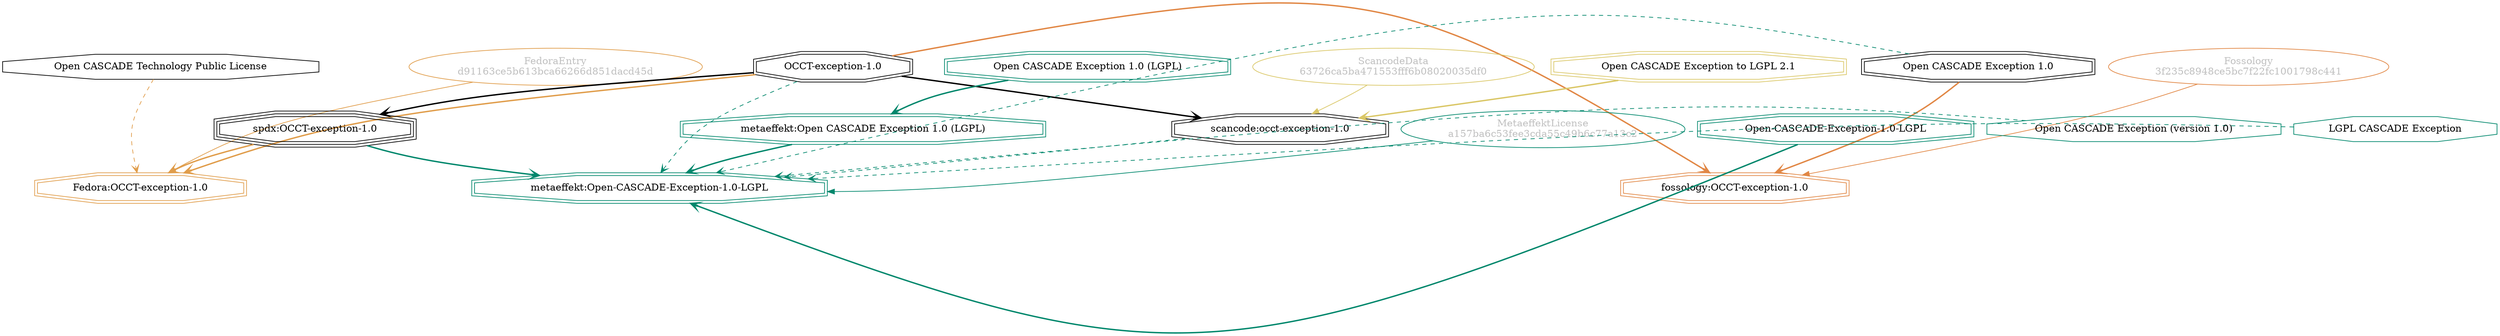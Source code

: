 strict digraph {
    node [shape=box];
    graph [splines=curved];
    3220 [label="Open CASCADE Technology Public License"
         ,shape=octagon];
    8221 [label="FedoraEntry\nd91163ce5b613bca66266d851dacd45d"
         ,fontcolor=gray
         ,color="#e09d4b"
         ,fillcolor="beige;1"
         ,shape=ellipse];
    8222 [label="Fedora:OCCT-exception-1.0"
         ,color="#e09d4b"
         ,shape=doubleoctagon];
    8223 [label="OCCT-exception-1.0"
         ,shape=doubleoctagon];
    8224 [label="spdx:OCCT-exception-1.0"
         ,shape=tripleoctagon];
    21020 [label="ScancodeData\n63726ca5ba471553fff6b08020035df0"
          ,fontcolor=gray
          ,color="#dac767"
          ,fillcolor="beige;1"
          ,shape=ellipse];
    21021 [label="scancode:occt-exception-1.0"
          ,shape=doubleoctagon];
    21022 [label="Open CASCADE Exception to LGPL 2.1"
          ,color="#dac767"
          ,shape=doubleoctagon];
    27583 [label="Fossology\n3f235c8948ce5bc7f22fc1001798c441"
          ,fontcolor=gray
          ,color="#e18745"
          ,fillcolor="beige;1"
          ,shape=ellipse];
    27584 [label="fossology:OCCT-exception-1.0"
          ,color="#e18745"
          ,shape=doubleoctagon];
    27585 [label="Open CASCADE Exception 1.0"
          ,shape=doubleoctagon];
    46743 [label="MetaeffektLicense\na157ba6c53fee3cda55c49b6c77a13c2"
          ,fontcolor=gray
          ,color="#00876c"
          ,fillcolor="beige;1"
          ,shape=ellipse];
    46744 [label="metaeffekt:Open-CASCADE-Exception-1.0-LGPL"
          ,color="#00876c"
          ,shape=doubleoctagon];
    46745 [label="Open-CASCADE-Exception-1.0-LGPL"
          ,color="#00876c"
          ,shape=doubleoctagon];
    46746 [label="metaeffekt:Open CASCADE Exception 1.0 (LGPL)"
          ,color="#00876c"
          ,shape=doubleoctagon];
    46747 [label="Open CASCADE Exception 1.0 (LGPL)"
          ,color="#00876c"
          ,shape=doubleoctagon];
    46748 [label="LGPL CASCADE Exception"
          ,color="#00876c"
          ,shape=octagon];
    46749 [label="Open CASCADE Exception (version 1.0)"
          ,color="#00876c"
          ,shape=octagon];
    3220 -> 8222 [style=dashed
                 ,arrowhead=vee
                 ,weight=0.5
                 ,color="#e09d4b"];
    8221 -> 8222 [weight=0.5
                 ,color="#e09d4b"];
    8223 -> 8222 [style=bold
                 ,arrowhead=vee
                 ,weight=0.7
                 ,color="#e09d4b"];
    8223 -> 8224 [style=bold
                 ,arrowhead=vee
                 ,weight=0.7];
    8223 -> 21021 [style=bold
                  ,arrowhead=vee
                  ,weight=0.7];
    8223 -> 27584 [style=bold
                  ,arrowhead=vee
                  ,weight=0.7
                  ,color="#e18745"];
    8223 -> 46744 [style=dashed
                  ,arrowhead=vee
                  ,weight=0.5
                  ,color="#00876c"];
    8224 -> 8222 [style=bold
                 ,arrowhead=vee
                 ,weight=0.7
                 ,color="#e09d4b"];
    8224 -> 46744 [style=bold
                  ,arrowhead=vee
                  ,weight=0.7
                  ,color="#00876c"];
    21020 -> 21021 [weight=0.5
                   ,color="#dac767"];
    21021 -> 46744 [style=dashed
                   ,arrowhead=vee
                   ,weight=0.5
                   ,color="#00876c"];
    21022 -> 21021 [style=bold
                   ,arrowhead=vee
                   ,weight=0.7
                   ,color="#dac767"];
    27583 -> 27584 [weight=0.5
                   ,color="#e18745"];
    27585 -> 27584 [style=bold
                   ,arrowhead=vee
                   ,weight=0.7
                   ,color="#e18745"];
    27585 -> 46744 [style=dashed
                   ,arrowhead=vee
                   ,weight=0.5
                   ,color="#00876c"];
    46743 -> 46744 [weight=0.5
                   ,color="#00876c"];
    46745 -> 46744 [style=bold
                   ,arrowhead=vee
                   ,weight=0.7
                   ,color="#00876c"];
    46746 -> 46744 [style=bold
                   ,arrowhead=vee
                   ,weight=0.7
                   ,color="#00876c"];
    46747 -> 46746 [style=bold
                   ,arrowhead=vee
                   ,weight=0.7
                   ,color="#00876c"];
    46748 -> 46744 [style=dashed
                   ,arrowhead=vee
                   ,weight=0.5
                   ,color="#00876c"];
    46749 -> 46744 [style=dashed
                   ,arrowhead=vee
                   ,weight=0.5
                   ,color="#00876c"];
}
